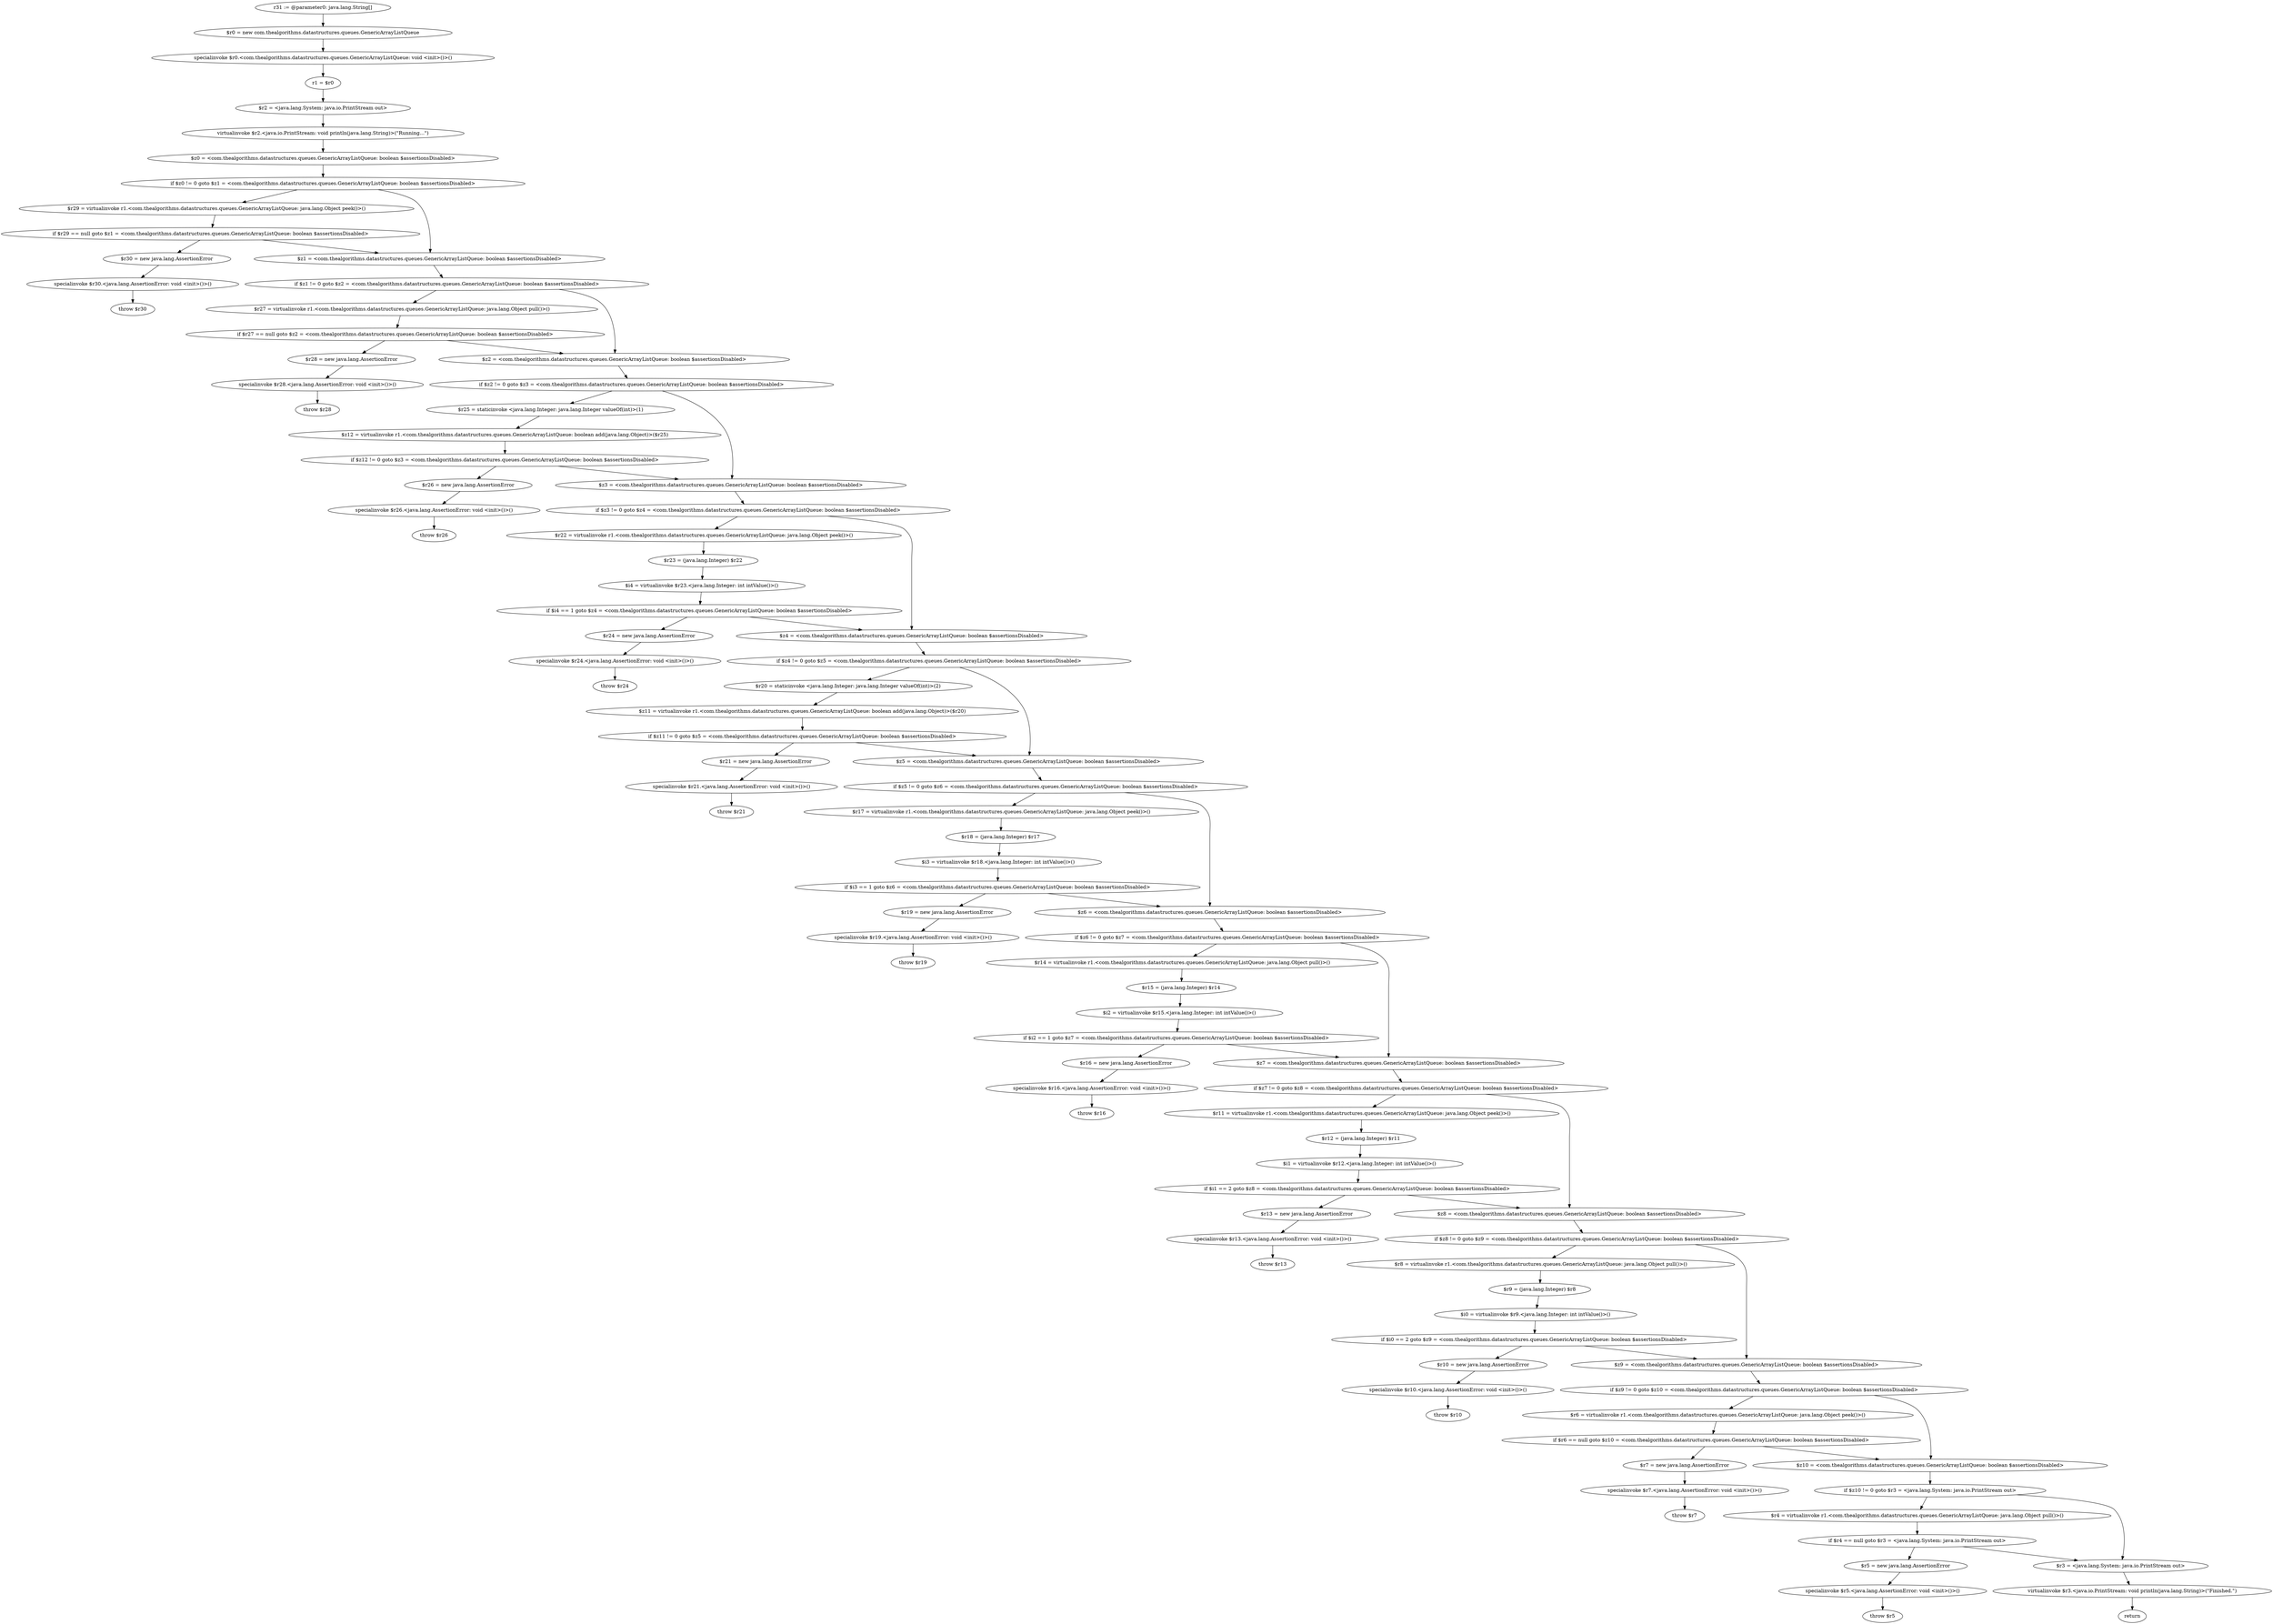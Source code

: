 digraph "unitGraph" {
    "r31 := @parameter0: java.lang.String[]"
    "$r0 = new com.thealgorithms.datastructures.queues.GenericArrayListQueue"
    "specialinvoke $r0.<com.thealgorithms.datastructures.queues.GenericArrayListQueue: void <init>()>()"
    "r1 = $r0"
    "$r2 = <java.lang.System: java.io.PrintStream out>"
    "virtualinvoke $r2.<java.io.PrintStream: void println(java.lang.String)>(\"Running...\")"
    "$z0 = <com.thealgorithms.datastructures.queues.GenericArrayListQueue: boolean $assertionsDisabled>"
    "if $z0 != 0 goto $z1 = <com.thealgorithms.datastructures.queues.GenericArrayListQueue: boolean $assertionsDisabled>"
    "$r29 = virtualinvoke r1.<com.thealgorithms.datastructures.queues.GenericArrayListQueue: java.lang.Object peek()>()"
    "if $r29 == null goto $z1 = <com.thealgorithms.datastructures.queues.GenericArrayListQueue: boolean $assertionsDisabled>"
    "$r30 = new java.lang.AssertionError"
    "specialinvoke $r30.<java.lang.AssertionError: void <init>()>()"
    "throw $r30"
    "$z1 = <com.thealgorithms.datastructures.queues.GenericArrayListQueue: boolean $assertionsDisabled>"
    "if $z1 != 0 goto $z2 = <com.thealgorithms.datastructures.queues.GenericArrayListQueue: boolean $assertionsDisabled>"
    "$r27 = virtualinvoke r1.<com.thealgorithms.datastructures.queues.GenericArrayListQueue: java.lang.Object pull()>()"
    "if $r27 == null goto $z2 = <com.thealgorithms.datastructures.queues.GenericArrayListQueue: boolean $assertionsDisabled>"
    "$r28 = new java.lang.AssertionError"
    "specialinvoke $r28.<java.lang.AssertionError: void <init>()>()"
    "throw $r28"
    "$z2 = <com.thealgorithms.datastructures.queues.GenericArrayListQueue: boolean $assertionsDisabled>"
    "if $z2 != 0 goto $z3 = <com.thealgorithms.datastructures.queues.GenericArrayListQueue: boolean $assertionsDisabled>"
    "$r25 = staticinvoke <java.lang.Integer: java.lang.Integer valueOf(int)>(1)"
    "$z12 = virtualinvoke r1.<com.thealgorithms.datastructures.queues.GenericArrayListQueue: boolean add(java.lang.Object)>($r25)"
    "if $z12 != 0 goto $z3 = <com.thealgorithms.datastructures.queues.GenericArrayListQueue: boolean $assertionsDisabled>"
    "$r26 = new java.lang.AssertionError"
    "specialinvoke $r26.<java.lang.AssertionError: void <init>()>()"
    "throw $r26"
    "$z3 = <com.thealgorithms.datastructures.queues.GenericArrayListQueue: boolean $assertionsDisabled>"
    "if $z3 != 0 goto $z4 = <com.thealgorithms.datastructures.queues.GenericArrayListQueue: boolean $assertionsDisabled>"
    "$r22 = virtualinvoke r1.<com.thealgorithms.datastructures.queues.GenericArrayListQueue: java.lang.Object peek()>()"
    "$r23 = (java.lang.Integer) $r22"
    "$i4 = virtualinvoke $r23.<java.lang.Integer: int intValue()>()"
    "if $i4 == 1 goto $z4 = <com.thealgorithms.datastructures.queues.GenericArrayListQueue: boolean $assertionsDisabled>"
    "$r24 = new java.lang.AssertionError"
    "specialinvoke $r24.<java.lang.AssertionError: void <init>()>()"
    "throw $r24"
    "$z4 = <com.thealgorithms.datastructures.queues.GenericArrayListQueue: boolean $assertionsDisabled>"
    "if $z4 != 0 goto $z5 = <com.thealgorithms.datastructures.queues.GenericArrayListQueue: boolean $assertionsDisabled>"
    "$r20 = staticinvoke <java.lang.Integer: java.lang.Integer valueOf(int)>(2)"
    "$z11 = virtualinvoke r1.<com.thealgorithms.datastructures.queues.GenericArrayListQueue: boolean add(java.lang.Object)>($r20)"
    "if $z11 != 0 goto $z5 = <com.thealgorithms.datastructures.queues.GenericArrayListQueue: boolean $assertionsDisabled>"
    "$r21 = new java.lang.AssertionError"
    "specialinvoke $r21.<java.lang.AssertionError: void <init>()>()"
    "throw $r21"
    "$z5 = <com.thealgorithms.datastructures.queues.GenericArrayListQueue: boolean $assertionsDisabled>"
    "if $z5 != 0 goto $z6 = <com.thealgorithms.datastructures.queues.GenericArrayListQueue: boolean $assertionsDisabled>"
    "$r17 = virtualinvoke r1.<com.thealgorithms.datastructures.queues.GenericArrayListQueue: java.lang.Object peek()>()"
    "$r18 = (java.lang.Integer) $r17"
    "$i3 = virtualinvoke $r18.<java.lang.Integer: int intValue()>()"
    "if $i3 == 1 goto $z6 = <com.thealgorithms.datastructures.queues.GenericArrayListQueue: boolean $assertionsDisabled>"
    "$r19 = new java.lang.AssertionError"
    "specialinvoke $r19.<java.lang.AssertionError: void <init>()>()"
    "throw $r19"
    "$z6 = <com.thealgorithms.datastructures.queues.GenericArrayListQueue: boolean $assertionsDisabled>"
    "if $z6 != 0 goto $z7 = <com.thealgorithms.datastructures.queues.GenericArrayListQueue: boolean $assertionsDisabled>"
    "$r14 = virtualinvoke r1.<com.thealgorithms.datastructures.queues.GenericArrayListQueue: java.lang.Object pull()>()"
    "$r15 = (java.lang.Integer) $r14"
    "$i2 = virtualinvoke $r15.<java.lang.Integer: int intValue()>()"
    "if $i2 == 1 goto $z7 = <com.thealgorithms.datastructures.queues.GenericArrayListQueue: boolean $assertionsDisabled>"
    "$r16 = new java.lang.AssertionError"
    "specialinvoke $r16.<java.lang.AssertionError: void <init>()>()"
    "throw $r16"
    "$z7 = <com.thealgorithms.datastructures.queues.GenericArrayListQueue: boolean $assertionsDisabled>"
    "if $z7 != 0 goto $z8 = <com.thealgorithms.datastructures.queues.GenericArrayListQueue: boolean $assertionsDisabled>"
    "$r11 = virtualinvoke r1.<com.thealgorithms.datastructures.queues.GenericArrayListQueue: java.lang.Object peek()>()"
    "$r12 = (java.lang.Integer) $r11"
    "$i1 = virtualinvoke $r12.<java.lang.Integer: int intValue()>()"
    "if $i1 == 2 goto $z8 = <com.thealgorithms.datastructures.queues.GenericArrayListQueue: boolean $assertionsDisabled>"
    "$r13 = new java.lang.AssertionError"
    "specialinvoke $r13.<java.lang.AssertionError: void <init>()>()"
    "throw $r13"
    "$z8 = <com.thealgorithms.datastructures.queues.GenericArrayListQueue: boolean $assertionsDisabled>"
    "if $z8 != 0 goto $z9 = <com.thealgorithms.datastructures.queues.GenericArrayListQueue: boolean $assertionsDisabled>"
    "$r8 = virtualinvoke r1.<com.thealgorithms.datastructures.queues.GenericArrayListQueue: java.lang.Object pull()>()"
    "$r9 = (java.lang.Integer) $r8"
    "$i0 = virtualinvoke $r9.<java.lang.Integer: int intValue()>()"
    "if $i0 == 2 goto $z9 = <com.thealgorithms.datastructures.queues.GenericArrayListQueue: boolean $assertionsDisabled>"
    "$r10 = new java.lang.AssertionError"
    "specialinvoke $r10.<java.lang.AssertionError: void <init>()>()"
    "throw $r10"
    "$z9 = <com.thealgorithms.datastructures.queues.GenericArrayListQueue: boolean $assertionsDisabled>"
    "if $z9 != 0 goto $z10 = <com.thealgorithms.datastructures.queues.GenericArrayListQueue: boolean $assertionsDisabled>"
    "$r6 = virtualinvoke r1.<com.thealgorithms.datastructures.queues.GenericArrayListQueue: java.lang.Object peek()>()"
    "if $r6 == null goto $z10 = <com.thealgorithms.datastructures.queues.GenericArrayListQueue: boolean $assertionsDisabled>"
    "$r7 = new java.lang.AssertionError"
    "specialinvoke $r7.<java.lang.AssertionError: void <init>()>()"
    "throw $r7"
    "$z10 = <com.thealgorithms.datastructures.queues.GenericArrayListQueue: boolean $assertionsDisabled>"
    "if $z10 != 0 goto $r3 = <java.lang.System: java.io.PrintStream out>"
    "$r4 = virtualinvoke r1.<com.thealgorithms.datastructures.queues.GenericArrayListQueue: java.lang.Object pull()>()"
    "if $r4 == null goto $r3 = <java.lang.System: java.io.PrintStream out>"
    "$r5 = new java.lang.AssertionError"
    "specialinvoke $r5.<java.lang.AssertionError: void <init>()>()"
    "throw $r5"
    "$r3 = <java.lang.System: java.io.PrintStream out>"
    "virtualinvoke $r3.<java.io.PrintStream: void println(java.lang.String)>(\"Finished.\")"
    "return"
    "r31 := @parameter0: java.lang.String[]"->"$r0 = new com.thealgorithms.datastructures.queues.GenericArrayListQueue";
    "$r0 = new com.thealgorithms.datastructures.queues.GenericArrayListQueue"->"specialinvoke $r0.<com.thealgorithms.datastructures.queues.GenericArrayListQueue: void <init>()>()";
    "specialinvoke $r0.<com.thealgorithms.datastructures.queues.GenericArrayListQueue: void <init>()>()"->"r1 = $r0";
    "r1 = $r0"->"$r2 = <java.lang.System: java.io.PrintStream out>";
    "$r2 = <java.lang.System: java.io.PrintStream out>"->"virtualinvoke $r2.<java.io.PrintStream: void println(java.lang.String)>(\"Running...\")";
    "virtualinvoke $r2.<java.io.PrintStream: void println(java.lang.String)>(\"Running...\")"->"$z0 = <com.thealgorithms.datastructures.queues.GenericArrayListQueue: boolean $assertionsDisabled>";
    "$z0 = <com.thealgorithms.datastructures.queues.GenericArrayListQueue: boolean $assertionsDisabled>"->"if $z0 != 0 goto $z1 = <com.thealgorithms.datastructures.queues.GenericArrayListQueue: boolean $assertionsDisabled>";
    "if $z0 != 0 goto $z1 = <com.thealgorithms.datastructures.queues.GenericArrayListQueue: boolean $assertionsDisabled>"->"$r29 = virtualinvoke r1.<com.thealgorithms.datastructures.queues.GenericArrayListQueue: java.lang.Object peek()>()";
    "if $z0 != 0 goto $z1 = <com.thealgorithms.datastructures.queues.GenericArrayListQueue: boolean $assertionsDisabled>"->"$z1 = <com.thealgorithms.datastructures.queues.GenericArrayListQueue: boolean $assertionsDisabled>";
    "$r29 = virtualinvoke r1.<com.thealgorithms.datastructures.queues.GenericArrayListQueue: java.lang.Object peek()>()"->"if $r29 == null goto $z1 = <com.thealgorithms.datastructures.queues.GenericArrayListQueue: boolean $assertionsDisabled>";
    "if $r29 == null goto $z1 = <com.thealgorithms.datastructures.queues.GenericArrayListQueue: boolean $assertionsDisabled>"->"$r30 = new java.lang.AssertionError";
    "if $r29 == null goto $z1 = <com.thealgorithms.datastructures.queues.GenericArrayListQueue: boolean $assertionsDisabled>"->"$z1 = <com.thealgorithms.datastructures.queues.GenericArrayListQueue: boolean $assertionsDisabled>";
    "$r30 = new java.lang.AssertionError"->"specialinvoke $r30.<java.lang.AssertionError: void <init>()>()";
    "specialinvoke $r30.<java.lang.AssertionError: void <init>()>()"->"throw $r30";
    "$z1 = <com.thealgorithms.datastructures.queues.GenericArrayListQueue: boolean $assertionsDisabled>"->"if $z1 != 0 goto $z2 = <com.thealgorithms.datastructures.queues.GenericArrayListQueue: boolean $assertionsDisabled>";
    "if $z1 != 0 goto $z2 = <com.thealgorithms.datastructures.queues.GenericArrayListQueue: boolean $assertionsDisabled>"->"$r27 = virtualinvoke r1.<com.thealgorithms.datastructures.queues.GenericArrayListQueue: java.lang.Object pull()>()";
    "if $z1 != 0 goto $z2 = <com.thealgorithms.datastructures.queues.GenericArrayListQueue: boolean $assertionsDisabled>"->"$z2 = <com.thealgorithms.datastructures.queues.GenericArrayListQueue: boolean $assertionsDisabled>";
    "$r27 = virtualinvoke r1.<com.thealgorithms.datastructures.queues.GenericArrayListQueue: java.lang.Object pull()>()"->"if $r27 == null goto $z2 = <com.thealgorithms.datastructures.queues.GenericArrayListQueue: boolean $assertionsDisabled>";
    "if $r27 == null goto $z2 = <com.thealgorithms.datastructures.queues.GenericArrayListQueue: boolean $assertionsDisabled>"->"$r28 = new java.lang.AssertionError";
    "if $r27 == null goto $z2 = <com.thealgorithms.datastructures.queues.GenericArrayListQueue: boolean $assertionsDisabled>"->"$z2 = <com.thealgorithms.datastructures.queues.GenericArrayListQueue: boolean $assertionsDisabled>";
    "$r28 = new java.lang.AssertionError"->"specialinvoke $r28.<java.lang.AssertionError: void <init>()>()";
    "specialinvoke $r28.<java.lang.AssertionError: void <init>()>()"->"throw $r28";
    "$z2 = <com.thealgorithms.datastructures.queues.GenericArrayListQueue: boolean $assertionsDisabled>"->"if $z2 != 0 goto $z3 = <com.thealgorithms.datastructures.queues.GenericArrayListQueue: boolean $assertionsDisabled>";
    "if $z2 != 0 goto $z3 = <com.thealgorithms.datastructures.queues.GenericArrayListQueue: boolean $assertionsDisabled>"->"$r25 = staticinvoke <java.lang.Integer: java.lang.Integer valueOf(int)>(1)";
    "if $z2 != 0 goto $z3 = <com.thealgorithms.datastructures.queues.GenericArrayListQueue: boolean $assertionsDisabled>"->"$z3 = <com.thealgorithms.datastructures.queues.GenericArrayListQueue: boolean $assertionsDisabled>";
    "$r25 = staticinvoke <java.lang.Integer: java.lang.Integer valueOf(int)>(1)"->"$z12 = virtualinvoke r1.<com.thealgorithms.datastructures.queues.GenericArrayListQueue: boolean add(java.lang.Object)>($r25)";
    "$z12 = virtualinvoke r1.<com.thealgorithms.datastructures.queues.GenericArrayListQueue: boolean add(java.lang.Object)>($r25)"->"if $z12 != 0 goto $z3 = <com.thealgorithms.datastructures.queues.GenericArrayListQueue: boolean $assertionsDisabled>";
    "if $z12 != 0 goto $z3 = <com.thealgorithms.datastructures.queues.GenericArrayListQueue: boolean $assertionsDisabled>"->"$r26 = new java.lang.AssertionError";
    "if $z12 != 0 goto $z3 = <com.thealgorithms.datastructures.queues.GenericArrayListQueue: boolean $assertionsDisabled>"->"$z3 = <com.thealgorithms.datastructures.queues.GenericArrayListQueue: boolean $assertionsDisabled>";
    "$r26 = new java.lang.AssertionError"->"specialinvoke $r26.<java.lang.AssertionError: void <init>()>()";
    "specialinvoke $r26.<java.lang.AssertionError: void <init>()>()"->"throw $r26";
    "$z3 = <com.thealgorithms.datastructures.queues.GenericArrayListQueue: boolean $assertionsDisabled>"->"if $z3 != 0 goto $z4 = <com.thealgorithms.datastructures.queues.GenericArrayListQueue: boolean $assertionsDisabled>";
    "if $z3 != 0 goto $z4 = <com.thealgorithms.datastructures.queues.GenericArrayListQueue: boolean $assertionsDisabled>"->"$r22 = virtualinvoke r1.<com.thealgorithms.datastructures.queues.GenericArrayListQueue: java.lang.Object peek()>()";
    "if $z3 != 0 goto $z4 = <com.thealgorithms.datastructures.queues.GenericArrayListQueue: boolean $assertionsDisabled>"->"$z4 = <com.thealgorithms.datastructures.queues.GenericArrayListQueue: boolean $assertionsDisabled>";
    "$r22 = virtualinvoke r1.<com.thealgorithms.datastructures.queues.GenericArrayListQueue: java.lang.Object peek()>()"->"$r23 = (java.lang.Integer) $r22";
    "$r23 = (java.lang.Integer) $r22"->"$i4 = virtualinvoke $r23.<java.lang.Integer: int intValue()>()";
    "$i4 = virtualinvoke $r23.<java.lang.Integer: int intValue()>()"->"if $i4 == 1 goto $z4 = <com.thealgorithms.datastructures.queues.GenericArrayListQueue: boolean $assertionsDisabled>";
    "if $i4 == 1 goto $z4 = <com.thealgorithms.datastructures.queues.GenericArrayListQueue: boolean $assertionsDisabled>"->"$r24 = new java.lang.AssertionError";
    "if $i4 == 1 goto $z4 = <com.thealgorithms.datastructures.queues.GenericArrayListQueue: boolean $assertionsDisabled>"->"$z4 = <com.thealgorithms.datastructures.queues.GenericArrayListQueue: boolean $assertionsDisabled>";
    "$r24 = new java.lang.AssertionError"->"specialinvoke $r24.<java.lang.AssertionError: void <init>()>()";
    "specialinvoke $r24.<java.lang.AssertionError: void <init>()>()"->"throw $r24";
    "$z4 = <com.thealgorithms.datastructures.queues.GenericArrayListQueue: boolean $assertionsDisabled>"->"if $z4 != 0 goto $z5 = <com.thealgorithms.datastructures.queues.GenericArrayListQueue: boolean $assertionsDisabled>";
    "if $z4 != 0 goto $z5 = <com.thealgorithms.datastructures.queues.GenericArrayListQueue: boolean $assertionsDisabled>"->"$r20 = staticinvoke <java.lang.Integer: java.lang.Integer valueOf(int)>(2)";
    "if $z4 != 0 goto $z5 = <com.thealgorithms.datastructures.queues.GenericArrayListQueue: boolean $assertionsDisabled>"->"$z5 = <com.thealgorithms.datastructures.queues.GenericArrayListQueue: boolean $assertionsDisabled>";
    "$r20 = staticinvoke <java.lang.Integer: java.lang.Integer valueOf(int)>(2)"->"$z11 = virtualinvoke r1.<com.thealgorithms.datastructures.queues.GenericArrayListQueue: boolean add(java.lang.Object)>($r20)";
    "$z11 = virtualinvoke r1.<com.thealgorithms.datastructures.queues.GenericArrayListQueue: boolean add(java.lang.Object)>($r20)"->"if $z11 != 0 goto $z5 = <com.thealgorithms.datastructures.queues.GenericArrayListQueue: boolean $assertionsDisabled>";
    "if $z11 != 0 goto $z5 = <com.thealgorithms.datastructures.queues.GenericArrayListQueue: boolean $assertionsDisabled>"->"$r21 = new java.lang.AssertionError";
    "if $z11 != 0 goto $z5 = <com.thealgorithms.datastructures.queues.GenericArrayListQueue: boolean $assertionsDisabled>"->"$z5 = <com.thealgorithms.datastructures.queues.GenericArrayListQueue: boolean $assertionsDisabled>";
    "$r21 = new java.lang.AssertionError"->"specialinvoke $r21.<java.lang.AssertionError: void <init>()>()";
    "specialinvoke $r21.<java.lang.AssertionError: void <init>()>()"->"throw $r21";
    "$z5 = <com.thealgorithms.datastructures.queues.GenericArrayListQueue: boolean $assertionsDisabled>"->"if $z5 != 0 goto $z6 = <com.thealgorithms.datastructures.queues.GenericArrayListQueue: boolean $assertionsDisabled>";
    "if $z5 != 0 goto $z6 = <com.thealgorithms.datastructures.queues.GenericArrayListQueue: boolean $assertionsDisabled>"->"$r17 = virtualinvoke r1.<com.thealgorithms.datastructures.queues.GenericArrayListQueue: java.lang.Object peek()>()";
    "if $z5 != 0 goto $z6 = <com.thealgorithms.datastructures.queues.GenericArrayListQueue: boolean $assertionsDisabled>"->"$z6 = <com.thealgorithms.datastructures.queues.GenericArrayListQueue: boolean $assertionsDisabled>";
    "$r17 = virtualinvoke r1.<com.thealgorithms.datastructures.queues.GenericArrayListQueue: java.lang.Object peek()>()"->"$r18 = (java.lang.Integer) $r17";
    "$r18 = (java.lang.Integer) $r17"->"$i3 = virtualinvoke $r18.<java.lang.Integer: int intValue()>()";
    "$i3 = virtualinvoke $r18.<java.lang.Integer: int intValue()>()"->"if $i3 == 1 goto $z6 = <com.thealgorithms.datastructures.queues.GenericArrayListQueue: boolean $assertionsDisabled>";
    "if $i3 == 1 goto $z6 = <com.thealgorithms.datastructures.queues.GenericArrayListQueue: boolean $assertionsDisabled>"->"$r19 = new java.lang.AssertionError";
    "if $i3 == 1 goto $z6 = <com.thealgorithms.datastructures.queues.GenericArrayListQueue: boolean $assertionsDisabled>"->"$z6 = <com.thealgorithms.datastructures.queues.GenericArrayListQueue: boolean $assertionsDisabled>";
    "$r19 = new java.lang.AssertionError"->"specialinvoke $r19.<java.lang.AssertionError: void <init>()>()";
    "specialinvoke $r19.<java.lang.AssertionError: void <init>()>()"->"throw $r19";
    "$z6 = <com.thealgorithms.datastructures.queues.GenericArrayListQueue: boolean $assertionsDisabled>"->"if $z6 != 0 goto $z7 = <com.thealgorithms.datastructures.queues.GenericArrayListQueue: boolean $assertionsDisabled>";
    "if $z6 != 0 goto $z7 = <com.thealgorithms.datastructures.queues.GenericArrayListQueue: boolean $assertionsDisabled>"->"$r14 = virtualinvoke r1.<com.thealgorithms.datastructures.queues.GenericArrayListQueue: java.lang.Object pull()>()";
    "if $z6 != 0 goto $z7 = <com.thealgorithms.datastructures.queues.GenericArrayListQueue: boolean $assertionsDisabled>"->"$z7 = <com.thealgorithms.datastructures.queues.GenericArrayListQueue: boolean $assertionsDisabled>";
    "$r14 = virtualinvoke r1.<com.thealgorithms.datastructures.queues.GenericArrayListQueue: java.lang.Object pull()>()"->"$r15 = (java.lang.Integer) $r14";
    "$r15 = (java.lang.Integer) $r14"->"$i2 = virtualinvoke $r15.<java.lang.Integer: int intValue()>()";
    "$i2 = virtualinvoke $r15.<java.lang.Integer: int intValue()>()"->"if $i2 == 1 goto $z7 = <com.thealgorithms.datastructures.queues.GenericArrayListQueue: boolean $assertionsDisabled>";
    "if $i2 == 1 goto $z7 = <com.thealgorithms.datastructures.queues.GenericArrayListQueue: boolean $assertionsDisabled>"->"$r16 = new java.lang.AssertionError";
    "if $i2 == 1 goto $z7 = <com.thealgorithms.datastructures.queues.GenericArrayListQueue: boolean $assertionsDisabled>"->"$z7 = <com.thealgorithms.datastructures.queues.GenericArrayListQueue: boolean $assertionsDisabled>";
    "$r16 = new java.lang.AssertionError"->"specialinvoke $r16.<java.lang.AssertionError: void <init>()>()";
    "specialinvoke $r16.<java.lang.AssertionError: void <init>()>()"->"throw $r16";
    "$z7 = <com.thealgorithms.datastructures.queues.GenericArrayListQueue: boolean $assertionsDisabled>"->"if $z7 != 0 goto $z8 = <com.thealgorithms.datastructures.queues.GenericArrayListQueue: boolean $assertionsDisabled>";
    "if $z7 != 0 goto $z8 = <com.thealgorithms.datastructures.queues.GenericArrayListQueue: boolean $assertionsDisabled>"->"$r11 = virtualinvoke r1.<com.thealgorithms.datastructures.queues.GenericArrayListQueue: java.lang.Object peek()>()";
    "if $z7 != 0 goto $z8 = <com.thealgorithms.datastructures.queues.GenericArrayListQueue: boolean $assertionsDisabled>"->"$z8 = <com.thealgorithms.datastructures.queues.GenericArrayListQueue: boolean $assertionsDisabled>";
    "$r11 = virtualinvoke r1.<com.thealgorithms.datastructures.queues.GenericArrayListQueue: java.lang.Object peek()>()"->"$r12 = (java.lang.Integer) $r11";
    "$r12 = (java.lang.Integer) $r11"->"$i1 = virtualinvoke $r12.<java.lang.Integer: int intValue()>()";
    "$i1 = virtualinvoke $r12.<java.lang.Integer: int intValue()>()"->"if $i1 == 2 goto $z8 = <com.thealgorithms.datastructures.queues.GenericArrayListQueue: boolean $assertionsDisabled>";
    "if $i1 == 2 goto $z8 = <com.thealgorithms.datastructures.queues.GenericArrayListQueue: boolean $assertionsDisabled>"->"$r13 = new java.lang.AssertionError";
    "if $i1 == 2 goto $z8 = <com.thealgorithms.datastructures.queues.GenericArrayListQueue: boolean $assertionsDisabled>"->"$z8 = <com.thealgorithms.datastructures.queues.GenericArrayListQueue: boolean $assertionsDisabled>";
    "$r13 = new java.lang.AssertionError"->"specialinvoke $r13.<java.lang.AssertionError: void <init>()>()";
    "specialinvoke $r13.<java.lang.AssertionError: void <init>()>()"->"throw $r13";
    "$z8 = <com.thealgorithms.datastructures.queues.GenericArrayListQueue: boolean $assertionsDisabled>"->"if $z8 != 0 goto $z9 = <com.thealgorithms.datastructures.queues.GenericArrayListQueue: boolean $assertionsDisabled>";
    "if $z8 != 0 goto $z9 = <com.thealgorithms.datastructures.queues.GenericArrayListQueue: boolean $assertionsDisabled>"->"$r8 = virtualinvoke r1.<com.thealgorithms.datastructures.queues.GenericArrayListQueue: java.lang.Object pull()>()";
    "if $z8 != 0 goto $z9 = <com.thealgorithms.datastructures.queues.GenericArrayListQueue: boolean $assertionsDisabled>"->"$z9 = <com.thealgorithms.datastructures.queues.GenericArrayListQueue: boolean $assertionsDisabled>";
    "$r8 = virtualinvoke r1.<com.thealgorithms.datastructures.queues.GenericArrayListQueue: java.lang.Object pull()>()"->"$r9 = (java.lang.Integer) $r8";
    "$r9 = (java.lang.Integer) $r8"->"$i0 = virtualinvoke $r9.<java.lang.Integer: int intValue()>()";
    "$i0 = virtualinvoke $r9.<java.lang.Integer: int intValue()>()"->"if $i0 == 2 goto $z9 = <com.thealgorithms.datastructures.queues.GenericArrayListQueue: boolean $assertionsDisabled>";
    "if $i0 == 2 goto $z9 = <com.thealgorithms.datastructures.queues.GenericArrayListQueue: boolean $assertionsDisabled>"->"$r10 = new java.lang.AssertionError";
    "if $i0 == 2 goto $z9 = <com.thealgorithms.datastructures.queues.GenericArrayListQueue: boolean $assertionsDisabled>"->"$z9 = <com.thealgorithms.datastructures.queues.GenericArrayListQueue: boolean $assertionsDisabled>";
    "$r10 = new java.lang.AssertionError"->"specialinvoke $r10.<java.lang.AssertionError: void <init>()>()";
    "specialinvoke $r10.<java.lang.AssertionError: void <init>()>()"->"throw $r10";
    "$z9 = <com.thealgorithms.datastructures.queues.GenericArrayListQueue: boolean $assertionsDisabled>"->"if $z9 != 0 goto $z10 = <com.thealgorithms.datastructures.queues.GenericArrayListQueue: boolean $assertionsDisabled>";
    "if $z9 != 0 goto $z10 = <com.thealgorithms.datastructures.queues.GenericArrayListQueue: boolean $assertionsDisabled>"->"$r6 = virtualinvoke r1.<com.thealgorithms.datastructures.queues.GenericArrayListQueue: java.lang.Object peek()>()";
    "if $z9 != 0 goto $z10 = <com.thealgorithms.datastructures.queues.GenericArrayListQueue: boolean $assertionsDisabled>"->"$z10 = <com.thealgorithms.datastructures.queues.GenericArrayListQueue: boolean $assertionsDisabled>";
    "$r6 = virtualinvoke r1.<com.thealgorithms.datastructures.queues.GenericArrayListQueue: java.lang.Object peek()>()"->"if $r6 == null goto $z10 = <com.thealgorithms.datastructures.queues.GenericArrayListQueue: boolean $assertionsDisabled>";
    "if $r6 == null goto $z10 = <com.thealgorithms.datastructures.queues.GenericArrayListQueue: boolean $assertionsDisabled>"->"$r7 = new java.lang.AssertionError";
    "if $r6 == null goto $z10 = <com.thealgorithms.datastructures.queues.GenericArrayListQueue: boolean $assertionsDisabled>"->"$z10 = <com.thealgorithms.datastructures.queues.GenericArrayListQueue: boolean $assertionsDisabled>";
    "$r7 = new java.lang.AssertionError"->"specialinvoke $r7.<java.lang.AssertionError: void <init>()>()";
    "specialinvoke $r7.<java.lang.AssertionError: void <init>()>()"->"throw $r7";
    "$z10 = <com.thealgorithms.datastructures.queues.GenericArrayListQueue: boolean $assertionsDisabled>"->"if $z10 != 0 goto $r3 = <java.lang.System: java.io.PrintStream out>";
    "if $z10 != 0 goto $r3 = <java.lang.System: java.io.PrintStream out>"->"$r4 = virtualinvoke r1.<com.thealgorithms.datastructures.queues.GenericArrayListQueue: java.lang.Object pull()>()";
    "if $z10 != 0 goto $r3 = <java.lang.System: java.io.PrintStream out>"->"$r3 = <java.lang.System: java.io.PrintStream out>";
    "$r4 = virtualinvoke r1.<com.thealgorithms.datastructures.queues.GenericArrayListQueue: java.lang.Object pull()>()"->"if $r4 == null goto $r3 = <java.lang.System: java.io.PrintStream out>";
    "if $r4 == null goto $r3 = <java.lang.System: java.io.PrintStream out>"->"$r5 = new java.lang.AssertionError";
    "if $r4 == null goto $r3 = <java.lang.System: java.io.PrintStream out>"->"$r3 = <java.lang.System: java.io.PrintStream out>";
    "$r5 = new java.lang.AssertionError"->"specialinvoke $r5.<java.lang.AssertionError: void <init>()>()";
    "specialinvoke $r5.<java.lang.AssertionError: void <init>()>()"->"throw $r5";
    "$r3 = <java.lang.System: java.io.PrintStream out>"->"virtualinvoke $r3.<java.io.PrintStream: void println(java.lang.String)>(\"Finished.\")";
    "virtualinvoke $r3.<java.io.PrintStream: void println(java.lang.String)>(\"Finished.\")"->"return";
}
